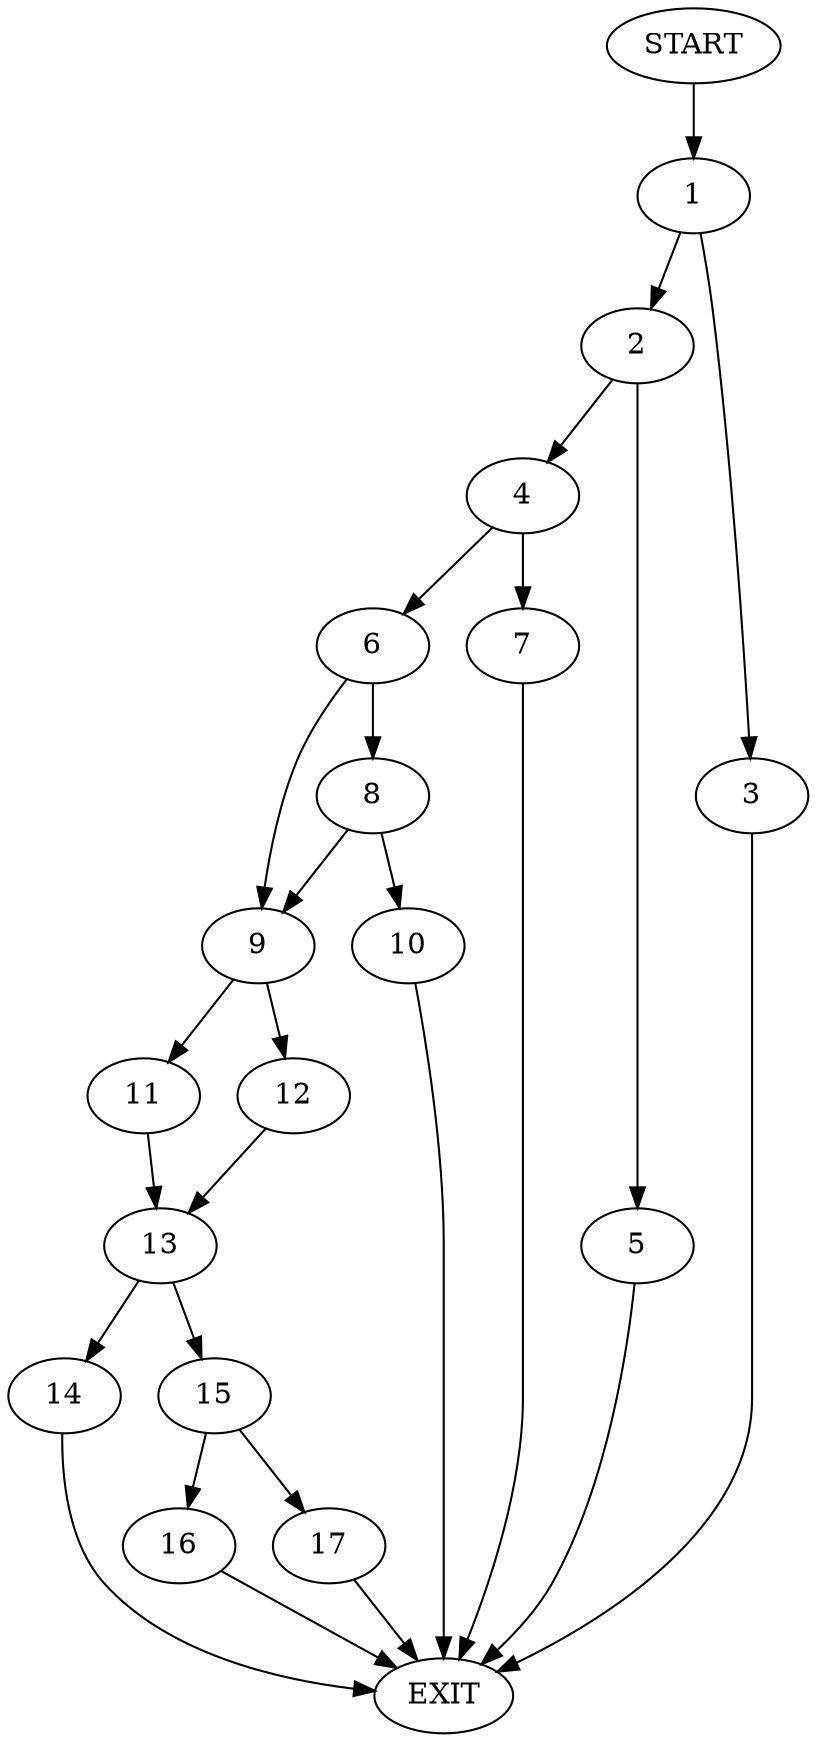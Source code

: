 digraph {
0 [label="START"]
18 [label="EXIT"]
0 -> 1
1 -> 2
1 -> 3
3 -> 18
2 -> 4
2 -> 5
4 -> 6
4 -> 7
5 -> 18
7 -> 18
6 -> 8
6 -> 9
8 -> 10
8 -> 9
9 -> 11
9 -> 12
10 -> 18
12 -> 13
11 -> 13
13 -> 14
13 -> 15
15 -> 16
15 -> 17
14 -> 18
16 -> 18
17 -> 18
}
